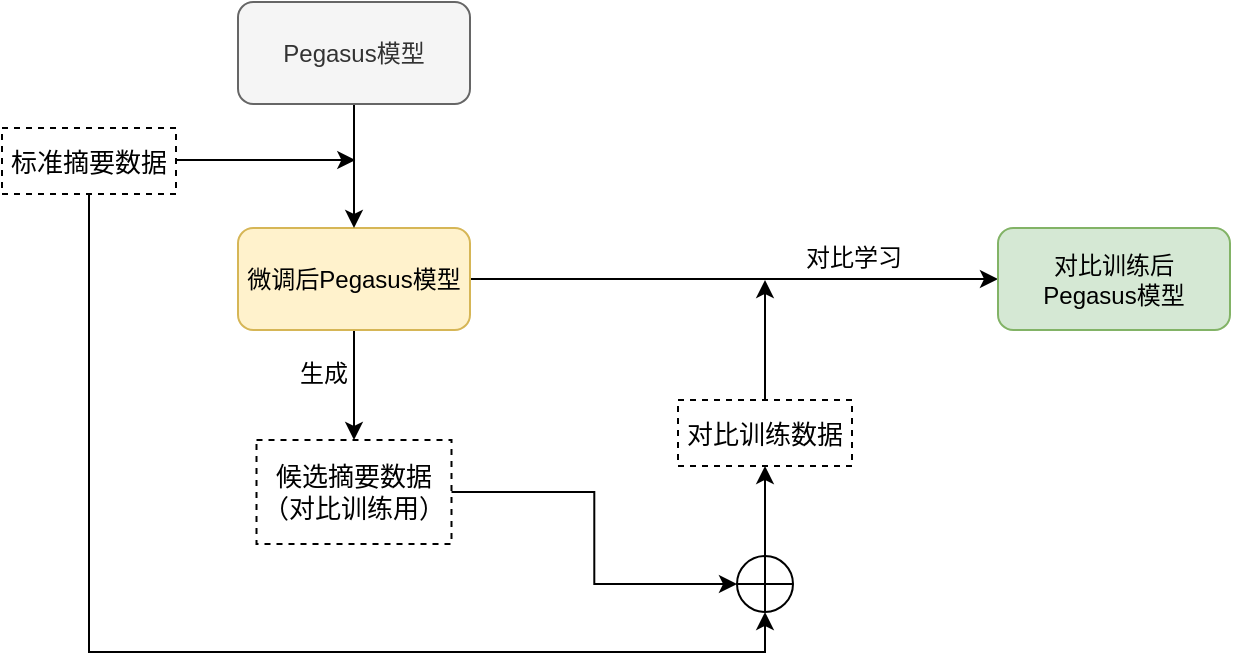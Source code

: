 <mxfile version="21.3.7" type="github">
  <diagram name="第 1 页" id="ueDyPSU_5uFVpI6oFANO">
    <mxGraphModel dx="1166" dy="775" grid="0" gridSize="10" guides="1" tooltips="1" connect="1" arrows="1" fold="1" page="1" pageScale="1" pageWidth="827" pageHeight="1169" math="0" shadow="0">
      <root>
        <mxCell id="0" />
        <mxCell id="1" parent="0" />
        <mxCell id="3DZR8ei0jo_TFXo5EYrb-6" style="edgeStyle=orthogonalEdgeStyle;rounded=0;orthogonalLoop=1;jettySize=auto;html=1;" edge="1" parent="1" source="3DZR8ei0jo_TFXo5EYrb-2">
          <mxGeometry relative="1" as="geometry">
            <mxPoint x="226.667" y="217" as="targetPoint" />
          </mxGeometry>
        </mxCell>
        <mxCell id="3DZR8ei0jo_TFXo5EYrb-13" style="edgeStyle=orthogonalEdgeStyle;rounded=0;orthogonalLoop=1;jettySize=auto;html=1;entryX=0.5;entryY=1;entryDx=0;entryDy=0;" edge="1" parent="1" source="3DZR8ei0jo_TFXo5EYrb-2" target="3DZR8ei0jo_TFXo5EYrb-11">
          <mxGeometry relative="1" as="geometry">
            <Array as="points">
              <mxPoint x="94" y="463" />
              <mxPoint x="432" y="463" />
            </Array>
          </mxGeometry>
        </mxCell>
        <mxCell id="3DZR8ei0jo_TFXo5EYrb-2" value="标准摘要数据" style="text;html=1;strokeColor=default;fillColor=none;align=center;verticalAlign=middle;whiteSpace=wrap;rounded=0;fontSize=13;dashed=1;" vertex="1" parent="1">
          <mxGeometry x="50" y="201" width="87" height="33" as="geometry" />
        </mxCell>
        <mxCell id="3DZR8ei0jo_TFXo5EYrb-8" style="edgeStyle=orthogonalEdgeStyle;rounded=0;orthogonalLoop=1;jettySize=auto;html=1;entryX=0.5;entryY=0;entryDx=0;entryDy=0;" edge="1" parent="1" source="3DZR8ei0jo_TFXo5EYrb-3" target="3DZR8ei0jo_TFXo5EYrb-7">
          <mxGeometry relative="1" as="geometry" />
        </mxCell>
        <mxCell id="3DZR8ei0jo_TFXo5EYrb-16" style="edgeStyle=orthogonalEdgeStyle;rounded=0;orthogonalLoop=1;jettySize=auto;html=1;entryX=0;entryY=0.5;entryDx=0;entryDy=0;" edge="1" parent="1" source="3DZR8ei0jo_TFXo5EYrb-3" target="3DZR8ei0jo_TFXo5EYrb-15">
          <mxGeometry relative="1" as="geometry" />
        </mxCell>
        <mxCell id="3DZR8ei0jo_TFXo5EYrb-3" value="微调后Pegasus模型" style="rounded=1;whiteSpace=wrap;html=1;fillColor=#fff2cc;strokeColor=#d6b656;" vertex="1" parent="1">
          <mxGeometry x="168" y="251" width="116" height="51" as="geometry" />
        </mxCell>
        <mxCell id="3DZR8ei0jo_TFXo5EYrb-5" style="edgeStyle=orthogonalEdgeStyle;rounded=0;orthogonalLoop=1;jettySize=auto;html=1;entryX=0.5;entryY=0;entryDx=0;entryDy=0;" edge="1" parent="1" source="3DZR8ei0jo_TFXo5EYrb-4" target="3DZR8ei0jo_TFXo5EYrb-3">
          <mxGeometry relative="1" as="geometry" />
        </mxCell>
        <mxCell id="3DZR8ei0jo_TFXo5EYrb-4" value="Pegasus模型" style="rounded=1;whiteSpace=wrap;html=1;fillColor=#f5f5f5;strokeColor=#666666;fontColor=#333333;" vertex="1" parent="1">
          <mxGeometry x="168" y="138" width="116" height="51" as="geometry" />
        </mxCell>
        <mxCell id="3DZR8ei0jo_TFXo5EYrb-12" style="edgeStyle=orthogonalEdgeStyle;rounded=0;orthogonalLoop=1;jettySize=auto;html=1;entryX=0;entryY=0.5;entryDx=0;entryDy=0;" edge="1" parent="1" source="3DZR8ei0jo_TFXo5EYrb-7" target="3DZR8ei0jo_TFXo5EYrb-11">
          <mxGeometry relative="1" as="geometry" />
        </mxCell>
        <mxCell id="3DZR8ei0jo_TFXo5EYrb-7" value="候选摘要数据（对比训练用）" style="text;html=1;strokeColor=default;fillColor=none;align=center;verticalAlign=middle;whiteSpace=wrap;rounded=0;fontSize=13;dashed=1;" vertex="1" parent="1">
          <mxGeometry x="177.25" y="357" width="97.5" height="52" as="geometry" />
        </mxCell>
        <mxCell id="3DZR8ei0jo_TFXo5EYrb-9" value="生成" style="text;html=1;strokeColor=none;fillColor=none;align=center;verticalAlign=middle;whiteSpace=wrap;rounded=0;" vertex="1" parent="1">
          <mxGeometry x="181" y="309" width="60" height="30" as="geometry" />
        </mxCell>
        <mxCell id="3DZR8ei0jo_TFXo5EYrb-17" style="edgeStyle=orthogonalEdgeStyle;rounded=0;orthogonalLoop=1;jettySize=auto;html=1;" edge="1" parent="1" source="3DZR8ei0jo_TFXo5EYrb-10">
          <mxGeometry relative="1" as="geometry">
            <mxPoint x="431.5" y="277" as="targetPoint" />
          </mxGeometry>
        </mxCell>
        <mxCell id="3DZR8ei0jo_TFXo5EYrb-10" value="对比训练数据" style="text;html=1;strokeColor=default;fillColor=none;align=center;verticalAlign=middle;whiteSpace=wrap;rounded=0;fontSize=13;dashed=1;" vertex="1" parent="1">
          <mxGeometry x="388" y="337" width="87" height="33" as="geometry" />
        </mxCell>
        <mxCell id="3DZR8ei0jo_TFXo5EYrb-14" style="edgeStyle=orthogonalEdgeStyle;rounded=0;orthogonalLoop=1;jettySize=auto;html=1;entryX=0.5;entryY=1;entryDx=0;entryDy=0;" edge="1" parent="1" source="3DZR8ei0jo_TFXo5EYrb-11" target="3DZR8ei0jo_TFXo5EYrb-10">
          <mxGeometry relative="1" as="geometry" />
        </mxCell>
        <mxCell id="3DZR8ei0jo_TFXo5EYrb-11" value="" style="shape=orEllipse;perimeter=ellipsePerimeter;whiteSpace=wrap;html=1;backgroundOutline=1;" vertex="1" parent="1">
          <mxGeometry x="417.5" y="415" width="28" height="28" as="geometry" />
        </mxCell>
        <mxCell id="3DZR8ei0jo_TFXo5EYrb-15" value="对比训练后&lt;br&gt;Pegasus模型" style="rounded=1;whiteSpace=wrap;html=1;fillColor=#d5e8d4;strokeColor=#82b366;" vertex="1" parent="1">
          <mxGeometry x="548" y="251" width="116" height="51" as="geometry" />
        </mxCell>
        <mxCell id="3DZR8ei0jo_TFXo5EYrb-18" value="对比学习" style="text;html=1;strokeColor=none;fillColor=none;align=center;verticalAlign=middle;whiteSpace=wrap;rounded=0;" vertex="1" parent="1">
          <mxGeometry x="445.5" y="251" width="60" height="30" as="geometry" />
        </mxCell>
      </root>
    </mxGraphModel>
  </diagram>
</mxfile>
